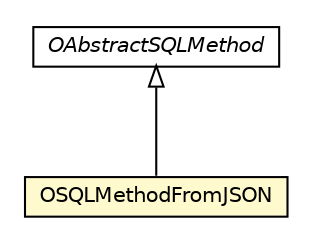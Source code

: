 #!/usr/local/bin/dot
#
# Class diagram 
# Generated by UMLGraph version R5_6-24-gf6e263 (http://www.umlgraph.org/)
#

digraph G {
	edge [fontname="Helvetica",fontsize=10,labelfontname="Helvetica",labelfontsize=10];
	node [fontname="Helvetica",fontsize=10,shape=plaintext];
	nodesep=0.25;
	ranksep=0.5;
	// com.orientechnologies.orient.core.sql.method.misc.OAbstractSQLMethod
	c3467723 [label=<<table title="com.orientechnologies.orient.core.sql.method.misc.OAbstractSQLMethod" border="0" cellborder="1" cellspacing="0" cellpadding="2" port="p" href="../../method/misc/OAbstractSQLMethod.html">
		<tr><td><table border="0" cellspacing="0" cellpadding="1">
<tr><td align="center" balign="center"><font face="Helvetica-Oblique"> OAbstractSQLMethod </font></td></tr>
		</table></td></tr>
		</table>>, URL="../../method/misc/OAbstractSQLMethod.html", fontname="Helvetica", fontcolor="black", fontsize=10.0];
	// com.orientechnologies.orient.core.sql.functions.text.OSQLMethodFromJSON
	c3467762 [label=<<table title="com.orientechnologies.orient.core.sql.functions.text.OSQLMethodFromJSON" border="0" cellborder="1" cellspacing="0" cellpadding="2" port="p" bgcolor="lemonChiffon" href="./OSQLMethodFromJSON.html">
		<tr><td><table border="0" cellspacing="0" cellpadding="1">
<tr><td align="center" balign="center"> OSQLMethodFromJSON </td></tr>
		</table></td></tr>
		</table>>, URL="./OSQLMethodFromJSON.html", fontname="Helvetica", fontcolor="black", fontsize=10.0];
	//com.orientechnologies.orient.core.sql.functions.text.OSQLMethodFromJSON extends com.orientechnologies.orient.core.sql.method.misc.OAbstractSQLMethod
	c3467723:p -> c3467762:p [dir=back,arrowtail=empty];
}


